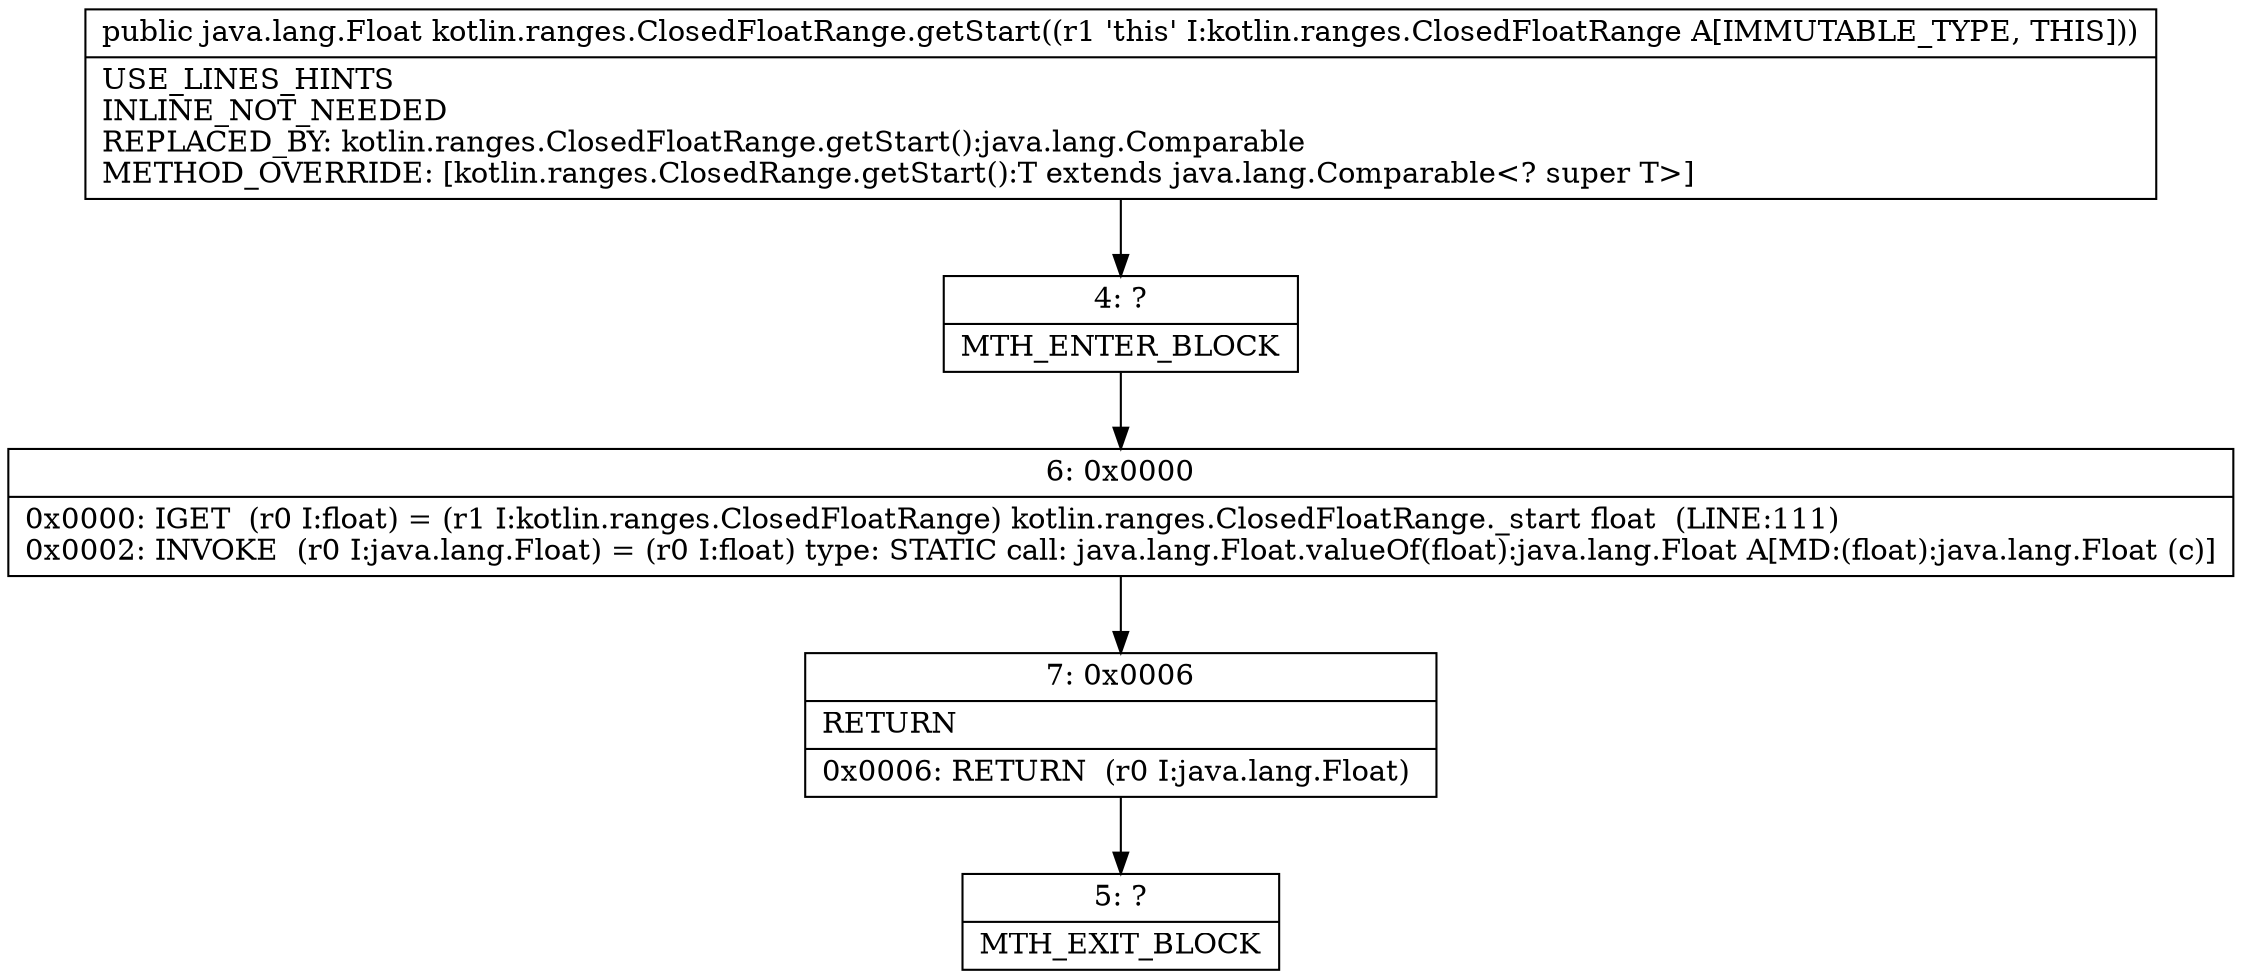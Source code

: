 digraph "CFG forkotlin.ranges.ClosedFloatRange.getStart()Ljava\/lang\/Float;" {
Node_4 [shape=record,label="{4\:\ ?|MTH_ENTER_BLOCK\l}"];
Node_6 [shape=record,label="{6\:\ 0x0000|0x0000: IGET  (r0 I:float) = (r1 I:kotlin.ranges.ClosedFloatRange) kotlin.ranges.ClosedFloatRange._start float  (LINE:111)\l0x0002: INVOKE  (r0 I:java.lang.Float) = (r0 I:float) type: STATIC call: java.lang.Float.valueOf(float):java.lang.Float A[MD:(float):java.lang.Float (c)]\l}"];
Node_7 [shape=record,label="{7\:\ 0x0006|RETURN\l|0x0006: RETURN  (r0 I:java.lang.Float) \l}"];
Node_5 [shape=record,label="{5\:\ ?|MTH_EXIT_BLOCK\l}"];
MethodNode[shape=record,label="{public java.lang.Float kotlin.ranges.ClosedFloatRange.getStart((r1 'this' I:kotlin.ranges.ClosedFloatRange A[IMMUTABLE_TYPE, THIS]))  | USE_LINES_HINTS\lINLINE_NOT_NEEDED\lREPLACED_BY: kotlin.ranges.ClosedFloatRange.getStart():java.lang.Comparable\lMETHOD_OVERRIDE: [kotlin.ranges.ClosedRange.getStart():T extends java.lang.Comparable\<? super T\>]\l}"];
MethodNode -> Node_4;Node_4 -> Node_6;
Node_6 -> Node_7;
Node_7 -> Node_5;
}


